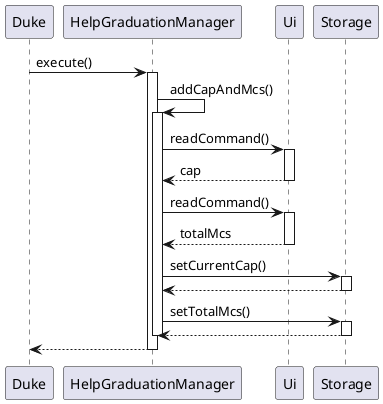 @startuml
'https://plantuml.com/sequence-diagram

participant Duke
Duke -> HelpGraduationManager : execute()
activate HelpGraduationManager
HelpGraduationManager -> HelpGraduationManager : addCapAndMcs()
activate HelpGraduationManager
HelpGraduationManager -> Ui : readCommand()
activate Ui
Ui --> HelpGraduationManager : cap
deactivate Ui
HelpGraduationManager -> Ui: readCommand()
activate Ui
Ui --> HelpGraduationManager : totalMcs
deactivate Ui
HelpGraduationManager -> Storage : setCurrentCap()
activate Storage
Storage --> HelpGraduationManager
deactivate Storage
HelpGraduationManager -> Storage : setTotalMcs()
activate Storage
Storage --> HelpGraduationManager
deactivate Storage
deactivate HelpGraduationManager
return
@enduml